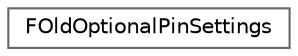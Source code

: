 digraph "Graphical Class Hierarchy"
{
 // INTERACTIVE_SVG=YES
 // LATEX_PDF_SIZE
  bgcolor="transparent";
  edge [fontname=Helvetica,fontsize=10,labelfontname=Helvetica,labelfontsize=10];
  node [fontname=Helvetica,fontsize=10,shape=box,height=0.2,width=0.4];
  rankdir="LR";
  Node0 [id="Node000000",label="FOldOptionalPinSettings",height=0.2,width=0.4,color="grey40", fillcolor="white", style="filled",URL="$df/dd1/structFOldOptionalPinSettings.html",tooltip="Helper structure to cache old data for optional pins so the data can be restored during reconstructio..."];
}

